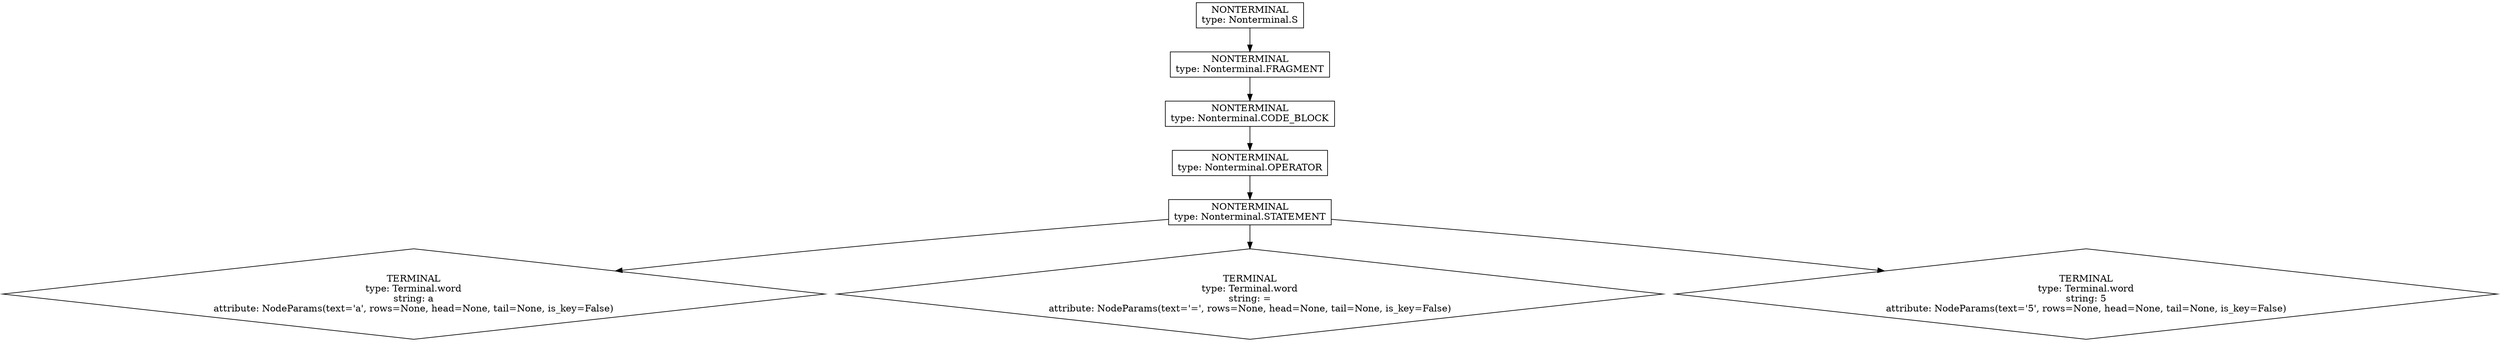 digraph ast_attributed {
	1 [label="NONTERMINAL
type: Nonterminal.S" shape=box]
	2 [label="NONTERMINAL
type: Nonterminal.FRAGMENT" shape=box]
	1 -> 2
	3 [label="NONTERMINAL
type: Nonterminal.CODE_BLOCK" shape=box]
	2 -> 3
	4 [label="NONTERMINAL
type: Nonterminal.OPERATOR" shape=box]
	3 -> 4
	5 [label="NONTERMINAL
type: Nonterminal.STATEMENT" shape=box]
	4 -> 5
	6 [label="TERMINAL
type: Terminal.word
string: a
attribute: NodeParams(text='a', rows=None, head=None, tail=None, is_key=False)" shape=diamond]
	5 -> 6
	7 [label="TERMINAL
type: Terminal.word
string: =
attribute: NodeParams(text='=', rows=None, head=None, tail=None, is_key=False)" shape=diamond]
	5 -> 7
	8 [label="TERMINAL
type: Terminal.word
string: 5
attribute: NodeParams(text='5', rows=None, head=None, tail=None, is_key=False)" shape=diamond]
	5 -> 8
}

